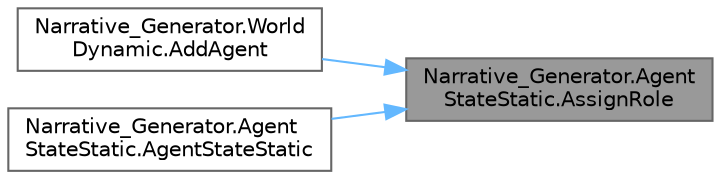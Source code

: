 digraph "Narrative_Generator.AgentStateStatic.AssignRole"
{
 // LATEX_PDF_SIZE
  bgcolor="transparent";
  edge [fontname=Helvetica,fontsize=10,labelfontname=Helvetica,labelfontsize=10];
  node [fontname=Helvetica,fontsize=10,shape=box,height=0.2,width=0.4];
  rankdir="RL";
  Node1 [label="Narrative_Generator.Agent\lStateStatic.AssignRole",height=0.2,width=0.4,color="gray40", fillcolor="grey60", style="filled", fontcolor="black",tooltip="A method that assigns a role to an agent."];
  Node1 -> Node2 [dir="back",color="steelblue1",style="solid"];
  Node2 [label="Narrative_Generator.World\lDynamic.AddAgent",height=0.2,width=0.4,color="grey40", fillcolor="white", style="filled",URL="$class_narrative___generator_1_1_world_dynamic.html#a19164f64cb621f2e203ab43da59ccb14",tooltip="Adding an agent, basic information about it is specified in separate parameters."];
  Node1 -> Node3 [dir="back",color="steelblue1",style="solid"];
  Node3 [label="Narrative_Generator.Agent\lStateStatic.AgentStateStatic",height=0.2,width=0.4,color="grey40", fillcolor="white", style="filled",URL="$class_narrative___generator_1_1_agent_state_static.html#ae181ad784535b49a0a91e4184ea86144",tooltip="Method-constructor of the static part of the agent (with input parameters)."];
}
